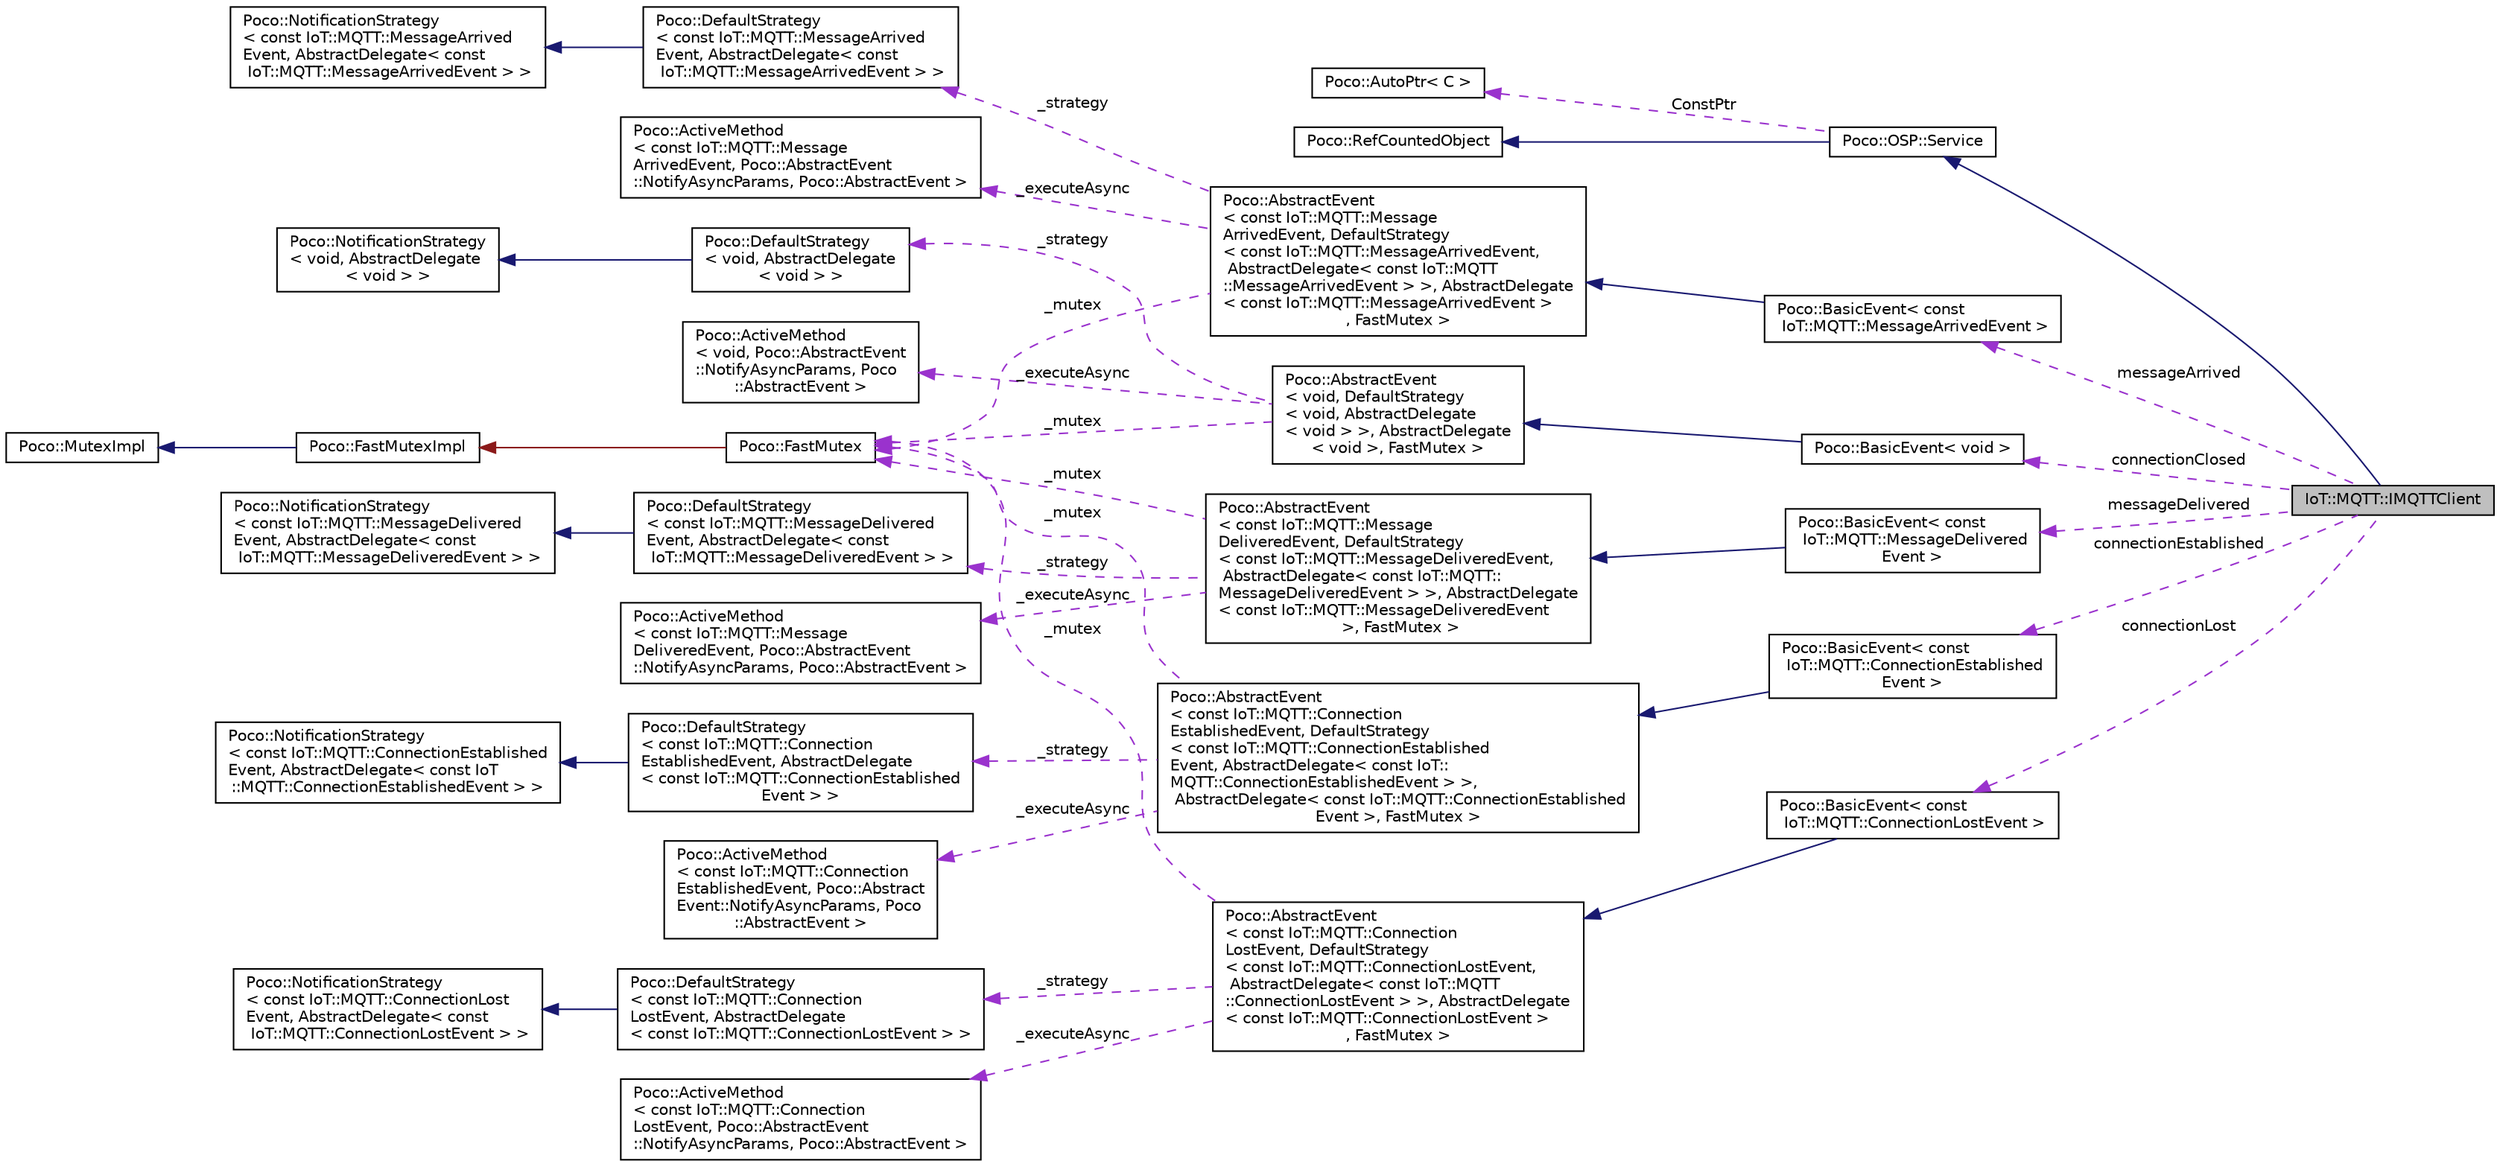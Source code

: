 digraph "IoT::MQTT::IMQTTClient"
{
 // LATEX_PDF_SIZE
  edge [fontname="Helvetica",fontsize="10",labelfontname="Helvetica",labelfontsize="10"];
  node [fontname="Helvetica",fontsize="10",shape=record];
  rankdir="LR";
  Node1 [label="IoT::MQTT::IMQTTClient",height=0.2,width=0.4,color="black", fillcolor="grey75", style="filled", fontcolor="black",tooltip=" "];
  Node2 -> Node1 [dir="back",color="midnightblue",fontsize="10",style="solid"];
  Node2 [label="Poco::OSP::Service",height=0.2,width=0.4,color="black", fillcolor="white", style="filled",URL="$classPoco_1_1OSP_1_1Service.html",tooltip=" "];
  Node3 -> Node2 [dir="back",color="midnightblue",fontsize="10",style="solid"];
  Node3 [label="Poco::RefCountedObject",height=0.2,width=0.4,color="black", fillcolor="white", style="filled",URL="$classPoco_1_1RefCountedObject.html",tooltip=" "];
  Node4 -> Node2 [dir="back",color="darkorchid3",fontsize="10",style="dashed",label=" ConstPtr" ];
  Node4 [label="Poco::AutoPtr\< C \>",height=0.2,width=0.4,color="black", fillcolor="white", style="filled",URL="$classPoco_1_1AutoPtr.html",tooltip=" "];
  Node5 -> Node1 [dir="back",color="darkorchid3",fontsize="10",style="dashed",label=" messageArrived" ];
  Node5 [label="Poco::BasicEvent\< const\l IoT::MQTT::MessageArrivedEvent \>",height=0.2,width=0.4,color="black", fillcolor="white", style="filled",URL="$classPoco_1_1BasicEvent.html",tooltip=" "];
  Node6 -> Node5 [dir="back",color="midnightblue",fontsize="10",style="solid"];
  Node6 [label="Poco::AbstractEvent\l\< const IoT::MQTT::Message\lArrivedEvent, DefaultStrategy\l\< const IoT::MQTT::MessageArrivedEvent,\l AbstractDelegate\< const IoT::MQTT\l::MessageArrivedEvent \> \>, AbstractDelegate\l\< const IoT::MQTT::MessageArrivedEvent \>\l, FastMutex \>",height=0.2,width=0.4,color="black", fillcolor="white", style="filled",URL="$classPoco_1_1AbstractEvent.html",tooltip=" "];
  Node7 -> Node6 [dir="back",color="darkorchid3",fontsize="10",style="dashed",label=" _strategy" ];
  Node7 [label="Poco::DefaultStrategy\l\< const IoT::MQTT::MessageArrived\lEvent, AbstractDelegate\< const\l IoT::MQTT::MessageArrivedEvent \> \>",height=0.2,width=0.4,color="black", fillcolor="white", style="filled",URL="$classPoco_1_1DefaultStrategy.html",tooltip=" "];
  Node8 -> Node7 [dir="back",color="midnightblue",fontsize="10",style="solid"];
  Node8 [label="Poco::NotificationStrategy\l\< const IoT::MQTT::MessageArrived\lEvent, AbstractDelegate\< const\l IoT::MQTT::MessageArrivedEvent \> \>",height=0.2,width=0.4,color="black", fillcolor="white", style="filled",URL="$classPoco_1_1NotificationStrategy.html",tooltip=" "];
  Node9 -> Node6 [dir="back",color="darkorchid3",fontsize="10",style="dashed",label=" _executeAsync" ];
  Node9 [label="Poco::ActiveMethod\l\< const IoT::MQTT::Message\lArrivedEvent, Poco::AbstractEvent\l::NotifyAsyncParams, Poco::AbstractEvent \>",height=0.2,width=0.4,color="black", fillcolor="white", style="filled",URL="$classPoco_1_1ActiveMethod.html",tooltip=" "];
  Node10 -> Node6 [dir="back",color="darkorchid3",fontsize="10",style="dashed",label=" _mutex" ];
  Node10 [label="Poco::FastMutex",height=0.2,width=0.4,color="black", fillcolor="white", style="filled",URL="$classPoco_1_1FastMutex.html",tooltip=" "];
  Node11 -> Node10 [dir="back",color="firebrick4",fontsize="10",style="solid"];
  Node11 [label="Poco::FastMutexImpl",height=0.2,width=0.4,color="black", fillcolor="white", style="filled",URL="$classPoco_1_1FastMutexImpl.html",tooltip=" "];
  Node12 -> Node11 [dir="back",color="midnightblue",fontsize="10",style="solid"];
  Node12 [label="Poco::MutexImpl",height=0.2,width=0.4,color="black", fillcolor="white", style="filled",URL="$classPoco_1_1MutexImpl.html",tooltip=" "];
  Node13 -> Node1 [dir="back",color="darkorchid3",fontsize="10",style="dashed",label=" connectionClosed" ];
  Node13 [label="Poco::BasicEvent\< void \>",height=0.2,width=0.4,color="black", fillcolor="white", style="filled",URL="$classPoco_1_1BasicEvent.html",tooltip=" "];
  Node14 -> Node13 [dir="back",color="midnightblue",fontsize="10",style="solid"];
  Node14 [label="Poco::AbstractEvent\l\< void, DefaultStrategy\l\< void, AbstractDelegate\l\< void \> \>, AbstractDelegate\l\< void \>, FastMutex \>",height=0.2,width=0.4,color="black", fillcolor="white", style="filled",URL="$classPoco_1_1AbstractEvent.html",tooltip=" "];
  Node15 -> Node14 [dir="back",color="darkorchid3",fontsize="10",style="dashed",label=" _strategy" ];
  Node15 [label="Poco::DefaultStrategy\l\< void, AbstractDelegate\l\< void \> \>",height=0.2,width=0.4,color="black", fillcolor="white", style="filled",URL="$classPoco_1_1DefaultStrategy.html",tooltip=" "];
  Node16 -> Node15 [dir="back",color="midnightblue",fontsize="10",style="solid"];
  Node16 [label="Poco::NotificationStrategy\l\< void, AbstractDelegate\l\< void \> \>",height=0.2,width=0.4,color="black", fillcolor="white", style="filled",URL="$classPoco_1_1NotificationStrategy.html",tooltip=" "];
  Node17 -> Node14 [dir="back",color="darkorchid3",fontsize="10",style="dashed",label=" _executeAsync" ];
  Node17 [label="Poco::ActiveMethod\l\< void, Poco::AbstractEvent\l::NotifyAsyncParams, Poco\l::AbstractEvent \>",height=0.2,width=0.4,color="black", fillcolor="white", style="filled",URL="$classPoco_1_1ActiveMethod.html",tooltip=" "];
  Node10 -> Node14 [dir="back",color="darkorchid3",fontsize="10",style="dashed",label=" _mutex" ];
  Node18 -> Node1 [dir="back",color="darkorchid3",fontsize="10",style="dashed",label=" messageDelivered" ];
  Node18 [label="Poco::BasicEvent\< const\l IoT::MQTT::MessageDelivered\lEvent \>",height=0.2,width=0.4,color="black", fillcolor="white", style="filled",URL="$classPoco_1_1BasicEvent.html",tooltip=" "];
  Node19 -> Node18 [dir="back",color="midnightblue",fontsize="10",style="solid"];
  Node19 [label="Poco::AbstractEvent\l\< const IoT::MQTT::Message\lDeliveredEvent, DefaultStrategy\l\< const IoT::MQTT::MessageDeliveredEvent,\l AbstractDelegate\< const IoT::MQTT::\lMessageDeliveredEvent \> \>, AbstractDelegate\l\< const IoT::MQTT::MessageDeliveredEvent\l \>, FastMutex \>",height=0.2,width=0.4,color="black", fillcolor="white", style="filled",URL="$classPoco_1_1AbstractEvent.html",tooltip=" "];
  Node20 -> Node19 [dir="back",color="darkorchid3",fontsize="10",style="dashed",label=" _strategy" ];
  Node20 [label="Poco::DefaultStrategy\l\< const IoT::MQTT::MessageDelivered\lEvent, AbstractDelegate\< const\l IoT::MQTT::MessageDeliveredEvent \> \>",height=0.2,width=0.4,color="black", fillcolor="white", style="filled",URL="$classPoco_1_1DefaultStrategy.html",tooltip=" "];
  Node21 -> Node20 [dir="back",color="midnightblue",fontsize="10",style="solid"];
  Node21 [label="Poco::NotificationStrategy\l\< const IoT::MQTT::MessageDelivered\lEvent, AbstractDelegate\< const\l IoT::MQTT::MessageDeliveredEvent \> \>",height=0.2,width=0.4,color="black", fillcolor="white", style="filled",URL="$classPoco_1_1NotificationStrategy.html",tooltip=" "];
  Node10 -> Node19 [dir="back",color="darkorchid3",fontsize="10",style="dashed",label=" _mutex" ];
  Node22 -> Node19 [dir="back",color="darkorchid3",fontsize="10",style="dashed",label=" _executeAsync" ];
  Node22 [label="Poco::ActiveMethod\l\< const IoT::MQTT::Message\lDeliveredEvent, Poco::AbstractEvent\l::NotifyAsyncParams, Poco::AbstractEvent \>",height=0.2,width=0.4,color="black", fillcolor="white", style="filled",URL="$classPoco_1_1ActiveMethod.html",tooltip=" "];
  Node23 -> Node1 [dir="back",color="darkorchid3",fontsize="10",style="dashed",label=" connectionEstablished" ];
  Node23 [label="Poco::BasicEvent\< const\l IoT::MQTT::ConnectionEstablished\lEvent \>",height=0.2,width=0.4,color="black", fillcolor="white", style="filled",URL="$classPoco_1_1BasicEvent.html",tooltip=" "];
  Node24 -> Node23 [dir="back",color="midnightblue",fontsize="10",style="solid"];
  Node24 [label="Poco::AbstractEvent\l\< const IoT::MQTT::Connection\lEstablishedEvent, DefaultStrategy\l\< const IoT::MQTT::ConnectionEstablished\lEvent, AbstractDelegate\< const IoT::\lMQTT::ConnectionEstablishedEvent \> \>,\l AbstractDelegate\< const IoT::MQTT::ConnectionEstablished\lEvent \>, FastMutex \>",height=0.2,width=0.4,color="black", fillcolor="white", style="filled",URL="$classPoco_1_1AbstractEvent.html",tooltip=" "];
  Node25 -> Node24 [dir="back",color="darkorchid3",fontsize="10",style="dashed",label=" _executeAsync" ];
  Node25 [label="Poco::ActiveMethod\l\< const IoT::MQTT::Connection\lEstablishedEvent, Poco::Abstract\lEvent::NotifyAsyncParams, Poco\l::AbstractEvent \>",height=0.2,width=0.4,color="black", fillcolor="white", style="filled",URL="$classPoco_1_1ActiveMethod.html",tooltip=" "];
  Node26 -> Node24 [dir="back",color="darkorchid3",fontsize="10",style="dashed",label=" _strategy" ];
  Node26 [label="Poco::DefaultStrategy\l\< const IoT::MQTT::Connection\lEstablishedEvent, AbstractDelegate\l\< const IoT::MQTT::ConnectionEstablished\lEvent \> \>",height=0.2,width=0.4,color="black", fillcolor="white", style="filled",URL="$classPoco_1_1DefaultStrategy.html",tooltip=" "];
  Node27 -> Node26 [dir="back",color="midnightblue",fontsize="10",style="solid"];
  Node27 [label="Poco::NotificationStrategy\l\< const IoT::MQTT::ConnectionEstablished\lEvent, AbstractDelegate\< const IoT\l::MQTT::ConnectionEstablishedEvent \> \>",height=0.2,width=0.4,color="black", fillcolor="white", style="filled",URL="$classPoco_1_1NotificationStrategy.html",tooltip=" "];
  Node10 -> Node24 [dir="back",color="darkorchid3",fontsize="10",style="dashed",label=" _mutex" ];
  Node28 -> Node1 [dir="back",color="darkorchid3",fontsize="10",style="dashed",label=" connectionLost" ];
  Node28 [label="Poco::BasicEvent\< const\l IoT::MQTT::ConnectionLostEvent \>",height=0.2,width=0.4,color="black", fillcolor="white", style="filled",URL="$classPoco_1_1BasicEvent.html",tooltip=" "];
  Node29 -> Node28 [dir="back",color="midnightblue",fontsize="10",style="solid"];
  Node29 [label="Poco::AbstractEvent\l\< const IoT::MQTT::Connection\lLostEvent, DefaultStrategy\l\< const IoT::MQTT::ConnectionLostEvent,\l AbstractDelegate\< const IoT::MQTT\l::ConnectionLostEvent \> \>, AbstractDelegate\l\< const IoT::MQTT::ConnectionLostEvent \>\l, FastMutex \>",height=0.2,width=0.4,color="black", fillcolor="white", style="filled",URL="$classPoco_1_1AbstractEvent.html",tooltip=" "];
  Node30 -> Node29 [dir="back",color="darkorchid3",fontsize="10",style="dashed",label=" _strategy" ];
  Node30 [label="Poco::DefaultStrategy\l\< const IoT::MQTT::Connection\lLostEvent, AbstractDelegate\l\< const IoT::MQTT::ConnectionLostEvent \> \>",height=0.2,width=0.4,color="black", fillcolor="white", style="filled",URL="$classPoco_1_1DefaultStrategy.html",tooltip=" "];
  Node31 -> Node30 [dir="back",color="midnightblue",fontsize="10",style="solid"];
  Node31 [label="Poco::NotificationStrategy\l\< const IoT::MQTT::ConnectionLost\lEvent, AbstractDelegate\< const\l IoT::MQTT::ConnectionLostEvent \> \>",height=0.2,width=0.4,color="black", fillcolor="white", style="filled",URL="$classPoco_1_1NotificationStrategy.html",tooltip=" "];
  Node32 -> Node29 [dir="back",color="darkorchid3",fontsize="10",style="dashed",label=" _executeAsync" ];
  Node32 [label="Poco::ActiveMethod\l\< const IoT::MQTT::Connection\lLostEvent, Poco::AbstractEvent\l::NotifyAsyncParams, Poco::AbstractEvent \>",height=0.2,width=0.4,color="black", fillcolor="white", style="filled",URL="$classPoco_1_1ActiveMethod.html",tooltip=" "];
  Node10 -> Node29 [dir="back",color="darkorchid3",fontsize="10",style="dashed",label=" _mutex" ];
}
